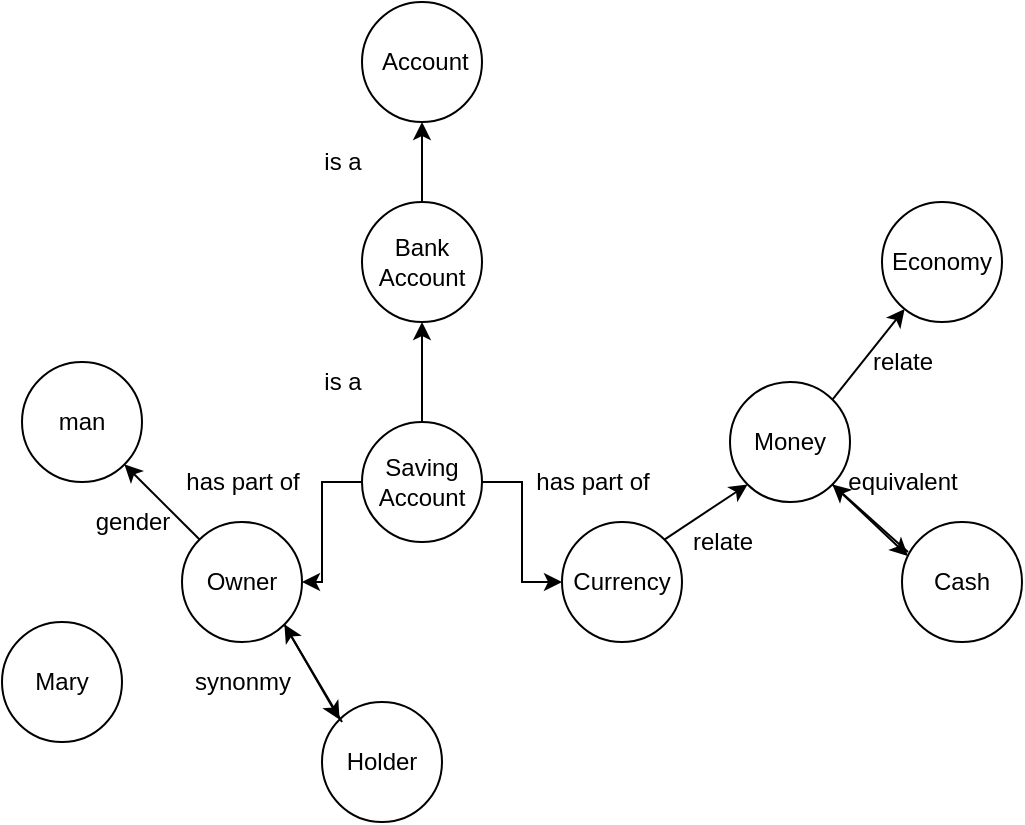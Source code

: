 <mxfile version="17.4.6" type="github">
  <diagram id="bNzipRwkta9MeBwiPbgG" name="Page-1">
    <mxGraphModel dx="946" dy="547" grid="1" gridSize="10" guides="1" tooltips="1" connect="1" arrows="1" fold="1" page="1" pageScale="1" pageWidth="827" pageHeight="1169" math="0" shadow="0">
      <root>
        <mxCell id="0" />
        <mxCell id="1" parent="0" />
        <mxCell id="lk4psk_2WtwCLvVxGfQ_-22" value="" style="edgeStyle=orthogonalEdgeStyle;rounded=0;orthogonalLoop=1;jettySize=auto;html=1;" edge="1" parent="1" source="lk4psk_2WtwCLvVxGfQ_-19" target="lk4psk_2WtwCLvVxGfQ_-20">
          <mxGeometry relative="1" as="geometry" />
        </mxCell>
        <mxCell id="lk4psk_2WtwCLvVxGfQ_-28" value="" style="edgeStyle=orthogonalEdgeStyle;rounded=0;orthogonalLoop=1;jettySize=auto;html=1;" edge="1" parent="1" source="lk4psk_2WtwCLvVxGfQ_-19" target="lk4psk_2WtwCLvVxGfQ_-26">
          <mxGeometry relative="1" as="geometry" />
        </mxCell>
        <mxCell id="lk4psk_2WtwCLvVxGfQ_-29" value="" style="edgeStyle=orthogonalEdgeStyle;rounded=0;orthogonalLoop=1;jettySize=auto;html=1;" edge="1" parent="1" source="lk4psk_2WtwCLvVxGfQ_-19" target="lk4psk_2WtwCLvVxGfQ_-27">
          <mxGeometry relative="1" as="geometry" />
        </mxCell>
        <mxCell id="lk4psk_2WtwCLvVxGfQ_-19" value="Saving Account" style="ellipse;whiteSpace=wrap;html=1;aspect=fixed;" vertex="1" parent="1">
          <mxGeometry x="230" y="320" width="60" height="60" as="geometry" />
        </mxCell>
        <mxCell id="lk4psk_2WtwCLvVxGfQ_-23" value="" style="edgeStyle=orthogonalEdgeStyle;rounded=0;orthogonalLoop=1;jettySize=auto;html=1;" edge="1" parent="1" source="lk4psk_2WtwCLvVxGfQ_-20" target="lk4psk_2WtwCLvVxGfQ_-21">
          <mxGeometry relative="1" as="geometry" />
        </mxCell>
        <mxCell id="lk4psk_2WtwCLvVxGfQ_-20" value="Bank Account" style="ellipse;whiteSpace=wrap;html=1;aspect=fixed;" vertex="1" parent="1">
          <mxGeometry x="230" y="210" width="60" height="60" as="geometry" />
        </mxCell>
        <mxCell id="lk4psk_2WtwCLvVxGfQ_-21" value="&amp;nbsp;Account" style="ellipse;whiteSpace=wrap;html=1;aspect=fixed;" vertex="1" parent="1">
          <mxGeometry x="230" y="110" width="60" height="60" as="geometry" />
        </mxCell>
        <mxCell id="lk4psk_2WtwCLvVxGfQ_-24" value="is a" style="text;html=1;align=center;verticalAlign=middle;resizable=0;points=[];autosize=1;strokeColor=none;fillColor=none;" vertex="1" parent="1">
          <mxGeometry x="205" y="290" width="30" height="20" as="geometry" />
        </mxCell>
        <mxCell id="lk4psk_2WtwCLvVxGfQ_-25" value="is a" style="text;html=1;align=center;verticalAlign=middle;resizable=0;points=[];autosize=1;strokeColor=none;fillColor=none;" vertex="1" parent="1">
          <mxGeometry x="205" y="180" width="30" height="20" as="geometry" />
        </mxCell>
        <mxCell id="lk4psk_2WtwCLvVxGfQ_-26" value="Owner" style="ellipse;whiteSpace=wrap;html=1;aspect=fixed;" vertex="1" parent="1">
          <mxGeometry x="140" y="370" width="60" height="60" as="geometry" />
        </mxCell>
        <mxCell id="lk4psk_2WtwCLvVxGfQ_-27" value="Currency" style="ellipse;whiteSpace=wrap;html=1;aspect=fixed;" vertex="1" parent="1">
          <mxGeometry x="330" y="370" width="60" height="60" as="geometry" />
        </mxCell>
        <mxCell id="lk4psk_2WtwCLvVxGfQ_-30" value="has part of" style="text;html=1;align=center;verticalAlign=middle;resizable=0;points=[];autosize=1;strokeColor=none;fillColor=none;" vertex="1" parent="1">
          <mxGeometry x="135" y="340" width="70" height="20" as="geometry" />
        </mxCell>
        <mxCell id="lk4psk_2WtwCLvVxGfQ_-31" value="has part of" style="text;html=1;align=center;verticalAlign=middle;resizable=0;points=[];autosize=1;strokeColor=none;fillColor=none;" vertex="1" parent="1">
          <mxGeometry x="310" y="340" width="70" height="20" as="geometry" />
        </mxCell>
        <mxCell id="lk4psk_2WtwCLvVxGfQ_-32" value="Money" style="ellipse;whiteSpace=wrap;html=1;aspect=fixed;" vertex="1" parent="1">
          <mxGeometry x="414" y="300" width="60" height="60" as="geometry" />
        </mxCell>
        <mxCell id="lk4psk_2WtwCLvVxGfQ_-33" value="Economy" style="ellipse;whiteSpace=wrap;html=1;aspect=fixed;" vertex="1" parent="1">
          <mxGeometry x="490" y="210" width="60" height="60" as="geometry" />
        </mxCell>
        <mxCell id="lk4psk_2WtwCLvVxGfQ_-35" value="" style="endArrow=classic;html=1;rounded=0;exitX=1;exitY=0;exitDx=0;exitDy=0;entryX=0;entryY=1;entryDx=0;entryDy=0;" edge="1" parent="1" source="lk4psk_2WtwCLvVxGfQ_-27" target="lk4psk_2WtwCLvVxGfQ_-32">
          <mxGeometry width="50" height="50" relative="1" as="geometry">
            <mxPoint x="290" y="290" as="sourcePoint" />
            <mxPoint x="340" y="240" as="targetPoint" />
          </mxGeometry>
        </mxCell>
        <mxCell id="lk4psk_2WtwCLvVxGfQ_-36" value="" style="endArrow=classic;html=1;rounded=0;exitX=1;exitY=0;exitDx=0;exitDy=0;" edge="1" parent="1" source="lk4psk_2WtwCLvVxGfQ_-32" target="lk4psk_2WtwCLvVxGfQ_-33">
          <mxGeometry width="50" height="50" relative="1" as="geometry">
            <mxPoint x="290" y="290" as="sourcePoint" />
            <mxPoint x="340" y="240" as="targetPoint" />
          </mxGeometry>
        </mxCell>
        <mxCell id="lk4psk_2WtwCLvVxGfQ_-37" value="relate" style="text;html=1;align=center;verticalAlign=middle;resizable=0;points=[];autosize=1;strokeColor=none;fillColor=none;" vertex="1" parent="1">
          <mxGeometry x="385" y="370" width="50" height="20" as="geometry" />
        </mxCell>
        <mxCell id="lk4psk_2WtwCLvVxGfQ_-38" value="relate" style="text;html=1;align=center;verticalAlign=middle;resizable=0;points=[];autosize=1;strokeColor=none;fillColor=none;" vertex="1" parent="1">
          <mxGeometry x="475" y="280" width="50" height="20" as="geometry" />
        </mxCell>
        <mxCell id="lk4psk_2WtwCLvVxGfQ_-39" value="Holder" style="ellipse;whiteSpace=wrap;html=1;aspect=fixed;" vertex="1" parent="1">
          <mxGeometry x="210" y="460" width="60" height="60" as="geometry" />
        </mxCell>
        <mxCell id="lk4psk_2WtwCLvVxGfQ_-40" value="" style="endArrow=classic;html=1;rounded=0;exitX=1;exitY=1;exitDx=0;exitDy=0;entryX=0;entryY=0;entryDx=0;entryDy=0;" edge="1" parent="1" source="lk4psk_2WtwCLvVxGfQ_-26" target="lk4psk_2WtwCLvVxGfQ_-39">
          <mxGeometry width="50" height="50" relative="1" as="geometry">
            <mxPoint x="420" y="350" as="sourcePoint" />
            <mxPoint x="470" y="300" as="targetPoint" />
          </mxGeometry>
        </mxCell>
        <mxCell id="lk4psk_2WtwCLvVxGfQ_-41" value="" style="endArrow=classic;html=1;rounded=0;entryX=1;entryY=1;entryDx=0;entryDy=0;" edge="1" parent="1" target="lk4psk_2WtwCLvVxGfQ_-26">
          <mxGeometry width="50" height="50" relative="1" as="geometry">
            <mxPoint x="220" y="470" as="sourcePoint" />
            <mxPoint x="470" y="300" as="targetPoint" />
          </mxGeometry>
        </mxCell>
        <mxCell id="lk4psk_2WtwCLvVxGfQ_-42" value="synonmy" style="text;html=1;align=center;verticalAlign=middle;resizable=0;points=[];autosize=1;strokeColor=none;fillColor=none;" vertex="1" parent="1">
          <mxGeometry x="140" y="440" width="60" height="20" as="geometry" />
        </mxCell>
        <mxCell id="lk4psk_2WtwCLvVxGfQ_-43" value="Cash" style="ellipse;whiteSpace=wrap;html=1;aspect=fixed;" vertex="1" parent="1">
          <mxGeometry x="500" y="370" width="60" height="60" as="geometry" />
        </mxCell>
        <mxCell id="lk4psk_2WtwCLvVxGfQ_-44" value="" style="endArrow=classic;html=1;rounded=0;exitX=1;exitY=1;exitDx=0;exitDy=0;entryX=0.05;entryY=0.283;entryDx=0;entryDy=0;entryPerimeter=0;" edge="1" parent="1" source="lk4psk_2WtwCLvVxGfQ_-32" target="lk4psk_2WtwCLvVxGfQ_-43">
          <mxGeometry width="50" height="50" relative="1" as="geometry">
            <mxPoint x="420" y="350" as="sourcePoint" />
            <mxPoint x="470" y="300" as="targetPoint" />
          </mxGeometry>
        </mxCell>
        <mxCell id="lk4psk_2WtwCLvVxGfQ_-45" value="" style="endArrow=classic;html=1;rounded=0;entryX=1;entryY=1;entryDx=0;entryDy=0;exitX=0.05;exitY=0.25;exitDx=0;exitDy=0;exitPerimeter=0;" edge="1" parent="1" source="lk4psk_2WtwCLvVxGfQ_-43" target="lk4psk_2WtwCLvVxGfQ_-32">
          <mxGeometry width="50" height="50" relative="1" as="geometry">
            <mxPoint x="500" y="380" as="sourcePoint" />
            <mxPoint x="470" y="300" as="targetPoint" />
          </mxGeometry>
        </mxCell>
        <mxCell id="lk4psk_2WtwCLvVxGfQ_-46" value="equivalent" style="text;html=1;align=center;verticalAlign=middle;resizable=0;points=[];autosize=1;strokeColor=none;fillColor=none;" vertex="1" parent="1">
          <mxGeometry x="465" y="340" width="70" height="20" as="geometry" />
        </mxCell>
        <mxCell id="lk4psk_2WtwCLvVxGfQ_-48" value="man" style="ellipse;whiteSpace=wrap;html=1;aspect=fixed;" vertex="1" parent="1">
          <mxGeometry x="60" y="290" width="60" height="60" as="geometry" />
        </mxCell>
        <mxCell id="lk4psk_2WtwCLvVxGfQ_-49" value="" style="endArrow=classic;html=1;rounded=0;exitX=0;exitY=0;exitDx=0;exitDy=0;entryX=1;entryY=1;entryDx=0;entryDy=0;" edge="1" parent="1" source="lk4psk_2WtwCLvVxGfQ_-26" target="lk4psk_2WtwCLvVxGfQ_-48">
          <mxGeometry width="50" height="50" relative="1" as="geometry">
            <mxPoint x="420" y="350" as="sourcePoint" />
            <mxPoint x="470" y="300" as="targetPoint" />
          </mxGeometry>
        </mxCell>
        <mxCell id="lk4psk_2WtwCLvVxGfQ_-50" value="gender" style="text;html=1;align=center;verticalAlign=middle;resizable=0;points=[];autosize=1;strokeColor=none;fillColor=none;" vertex="1" parent="1">
          <mxGeometry x="90" y="360" width="50" height="20" as="geometry" />
        </mxCell>
        <mxCell id="lk4psk_2WtwCLvVxGfQ_-51" value="Mary" style="ellipse;whiteSpace=wrap;html=1;aspect=fixed;" vertex="1" parent="1">
          <mxGeometry x="50" y="420" width="60" height="60" as="geometry" />
        </mxCell>
      </root>
    </mxGraphModel>
  </diagram>
</mxfile>
